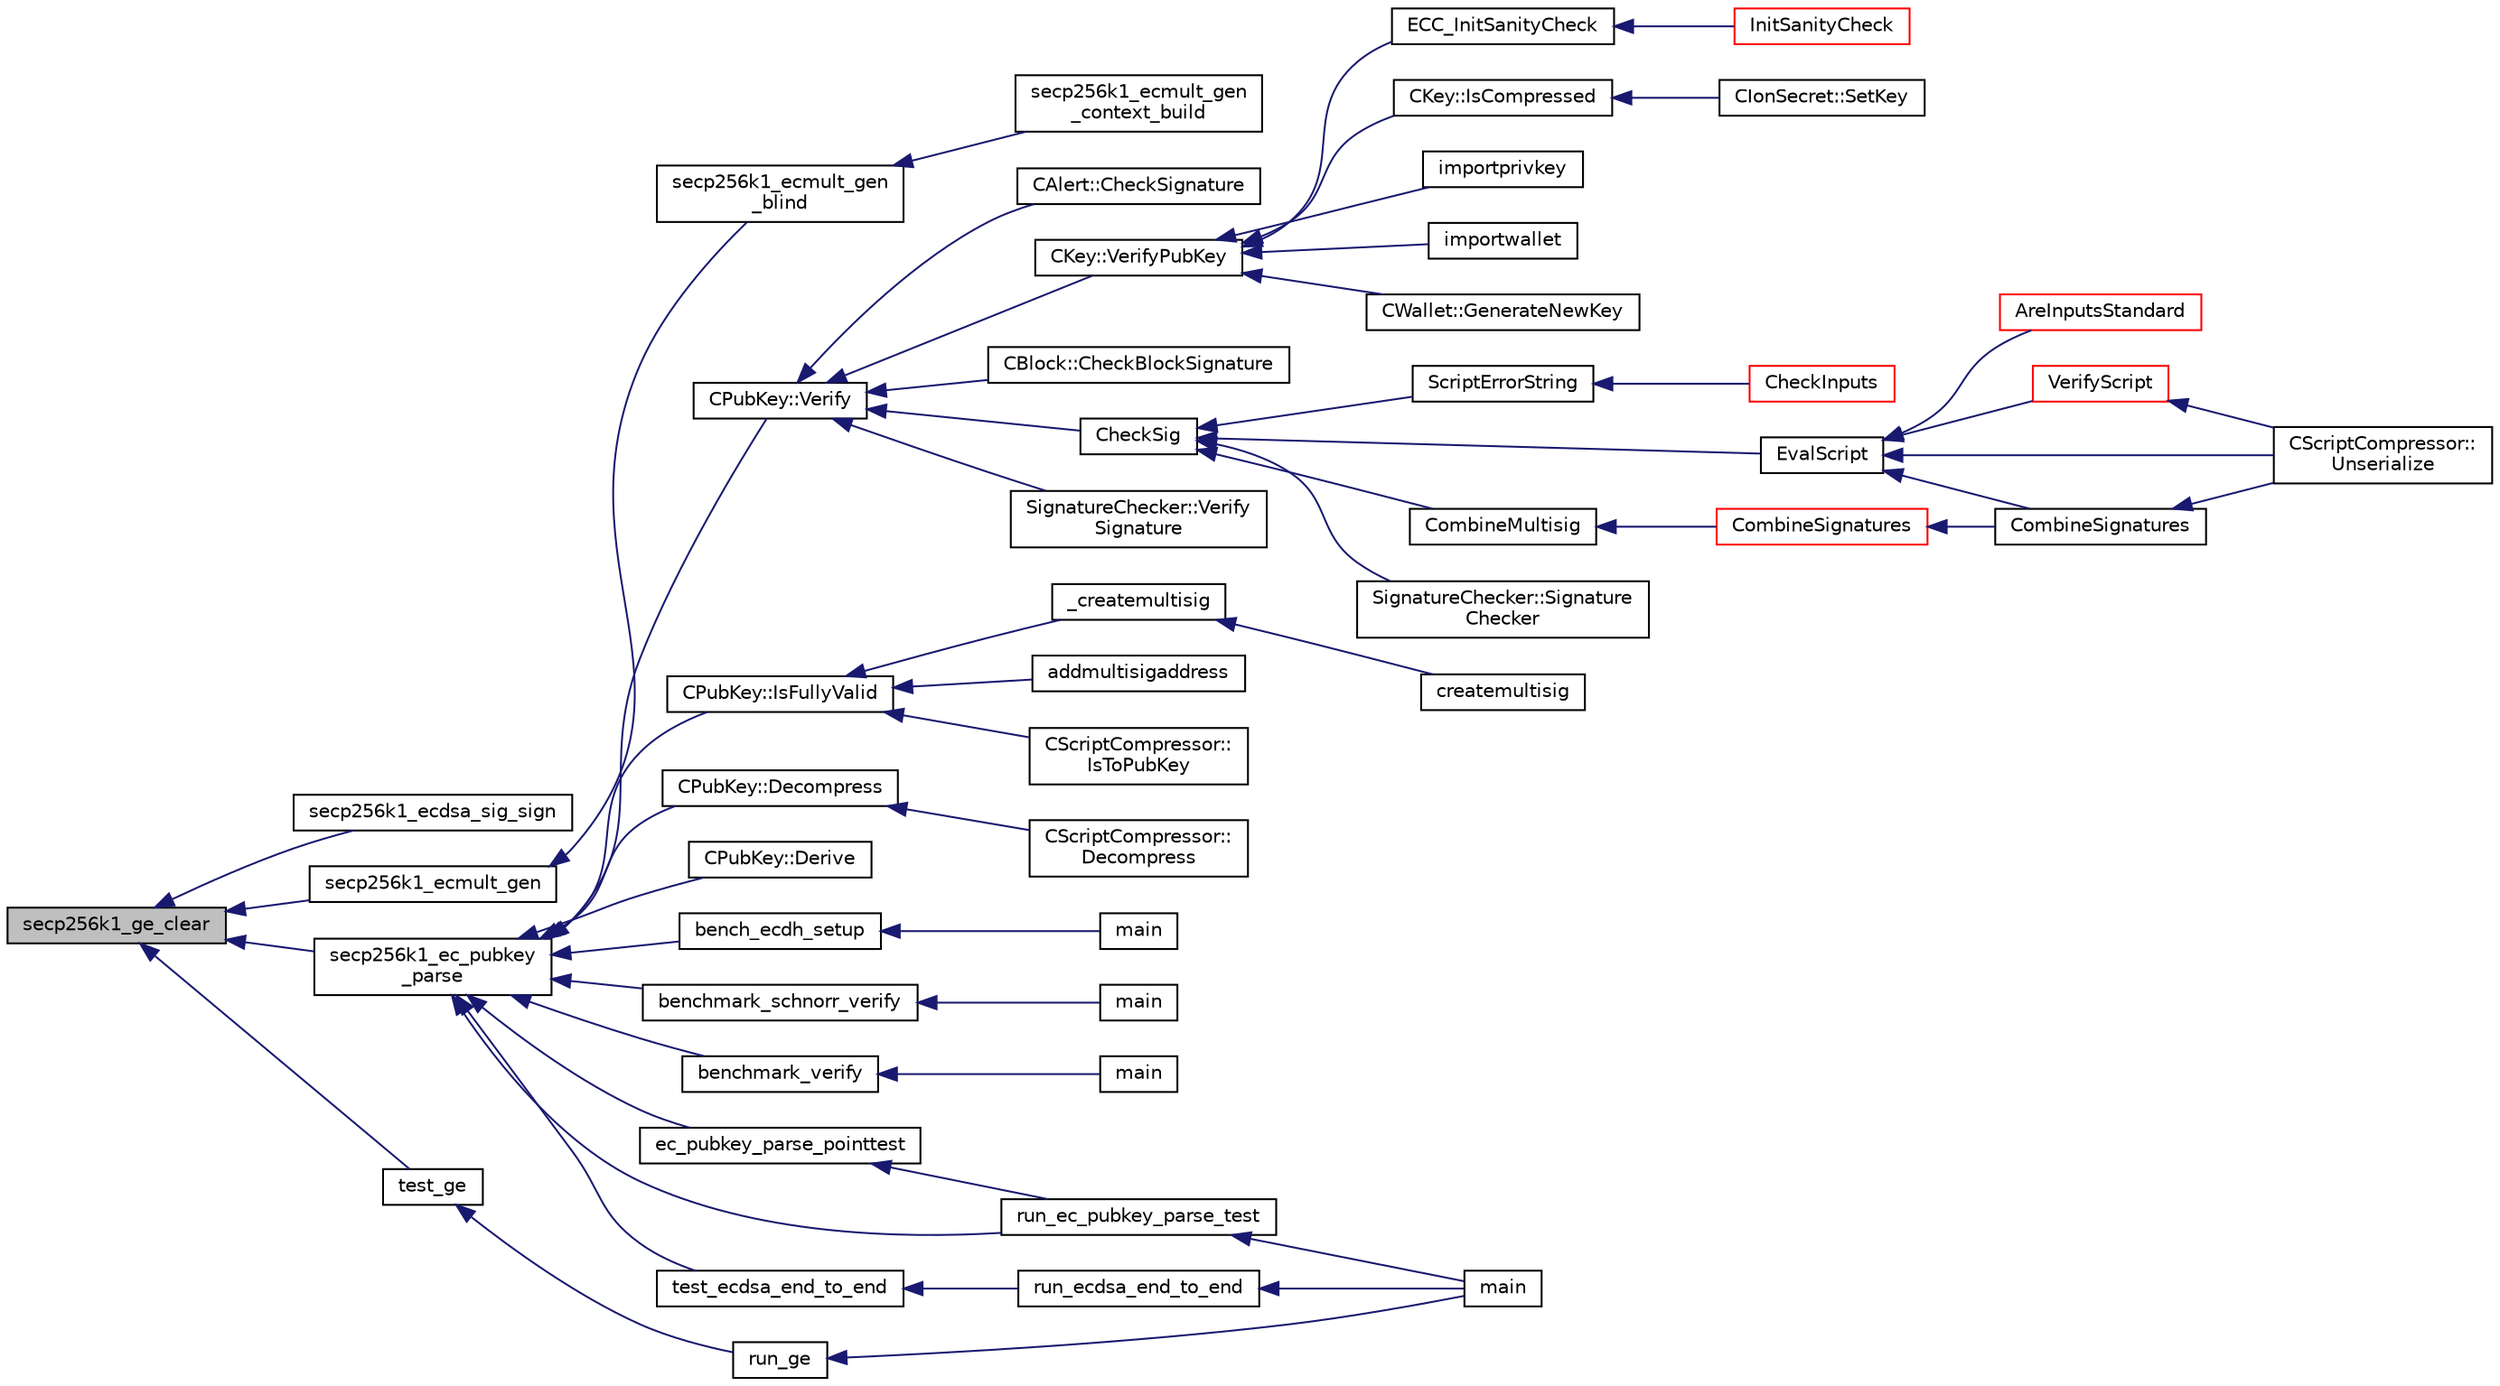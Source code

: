 digraph "secp256k1_ge_clear"
{
  edge [fontname="Helvetica",fontsize="10",labelfontname="Helvetica",labelfontsize="10"];
  node [fontname="Helvetica",fontsize="10",shape=record];
  rankdir="LR";
  Node1 [label="secp256k1_ge_clear",height=0.2,width=0.4,color="black", fillcolor="grey75", style="filled", fontcolor="black"];
  Node1 -> Node2 [dir="back",color="midnightblue",fontsize="10",style="solid",fontname="Helvetica"];
  Node2 [label="secp256k1_ecdsa_sig_sign",height=0.2,width=0.4,color="black", fillcolor="white", style="filled",URL="$d5/d27/ecdsa__impl_8h.html#a3eaa1b23550fa2ccf948e67f2c87a330"];
  Node1 -> Node3 [dir="back",color="midnightblue",fontsize="10",style="solid",fontname="Helvetica"];
  Node3 [label="secp256k1_ecmult_gen",height=0.2,width=0.4,color="black", fillcolor="white", style="filled",URL="$d9/d00/ecmult__gen__impl_8h.html#a3d28ad125fc1206272b0ecbdfdf7a8f4"];
  Node3 -> Node4 [dir="back",color="midnightblue",fontsize="10",style="solid",fontname="Helvetica"];
  Node4 [label="secp256k1_ecmult_gen\l_blind",height=0.2,width=0.4,color="black", fillcolor="white", style="filled",URL="$d9/d00/ecmult__gen__impl_8h.html#a7e41f045cb4901a4eba781966fa35abd"];
  Node4 -> Node5 [dir="back",color="midnightblue",fontsize="10",style="solid",fontname="Helvetica"];
  Node5 [label="secp256k1_ecmult_gen\l_context_build",height=0.2,width=0.4,color="black", fillcolor="white", style="filled",URL="$d9/d00/ecmult__gen__impl_8h.html#afaf90b2a6554053187cdc89df0dafd21"];
  Node1 -> Node6 [dir="back",color="midnightblue",fontsize="10",style="solid",fontname="Helvetica"];
  Node6 [label="secp256k1_ec_pubkey\l_parse",height=0.2,width=0.4,color="black", fillcolor="white", style="filled",URL="$d1/d8c/secp256k1_8c.html#a4a359778a7faf65fba9d34db17642d20",tooltip="Parse a variable-length public key into the pubkey object. "];
  Node6 -> Node7 [dir="back",color="midnightblue",fontsize="10",style="solid",fontname="Helvetica"];
  Node7 [label="CPubKey::Verify",height=0.2,width=0.4,color="black", fillcolor="white", style="filled",URL="$da/d4e/class_c_pub_key.html#a5b3fef213b227394ca9d0a1e3baa957e"];
  Node7 -> Node8 [dir="back",color="midnightblue",fontsize="10",style="solid",fontname="Helvetica"];
  Node8 [label="CAlert::CheckSignature",height=0.2,width=0.4,color="black", fillcolor="white", style="filled",URL="$db/dff/class_c_alert.html#a862d9fb7ebdfc0483b30862d2a75d527"];
  Node7 -> Node9 [dir="back",color="midnightblue",fontsize="10",style="solid",fontname="Helvetica"];
  Node9 [label="CKey::VerifyPubKey",height=0.2,width=0.4,color="black", fillcolor="white", style="filled",URL="$d2/d63/class_c_key.html#ac53425b8d0f89067bce781c485101b20",tooltip="Verify thoroughly whether a private key and a public key match. "];
  Node9 -> Node10 [dir="back",color="midnightblue",fontsize="10",style="solid",fontname="Helvetica"];
  Node10 [label="ECC_InitSanityCheck",height=0.2,width=0.4,color="black", fillcolor="white", style="filled",URL="$de/de5/key_8h.html#a55cc40f04bf887c1000667caccb0684a",tooltip="Check that required EC support is available at runtime. "];
  Node10 -> Node11 [dir="back",color="midnightblue",fontsize="10",style="solid",fontname="Helvetica"];
  Node11 [label="InitSanityCheck",height=0.2,width=0.4,color="red", fillcolor="white", style="filled",URL="$d0/dc9/init_8cpp.html#a878797b40fb8eb0d7f330a41d7742d11",tooltip="Sanity checks Ensure that Ion is running in a usable environment with all necessary library support..."];
  Node9 -> Node16 [dir="back",color="midnightblue",fontsize="10",style="solid",fontname="Helvetica"];
  Node16 [label="CKey::IsCompressed",height=0.2,width=0.4,color="black", fillcolor="white", style="filled",URL="$d2/d63/class_c_key.html#a96b017433a65335775cf3807d73f85ce"];
  Node16 -> Node17 [dir="back",color="midnightblue",fontsize="10",style="solid",fontname="Helvetica"];
  Node17 [label="CIonSecret::SetKey",height=0.2,width=0.4,color="black", fillcolor="white", style="filled",URL="$d3/d88/class_c_ion_secret.html#af28cc32f79cc793418e810e8ae12e25e"];
  Node9 -> Node18 [dir="back",color="midnightblue",fontsize="10",style="solid",fontname="Helvetica"];
  Node18 [label="importprivkey",height=0.2,width=0.4,color="black", fillcolor="white", style="filled",URL="$dc/dbf/rpcdump_8cpp.html#a3a6fdb974fce01220a895393d444e981"];
  Node9 -> Node19 [dir="back",color="midnightblue",fontsize="10",style="solid",fontname="Helvetica"];
  Node19 [label="importwallet",height=0.2,width=0.4,color="black", fillcolor="white", style="filled",URL="$dc/dbf/rpcdump_8cpp.html#a2566d5c9dd1938b74e70398cdb3ac5c1"];
  Node9 -> Node20 [dir="back",color="midnightblue",fontsize="10",style="solid",fontname="Helvetica"];
  Node20 [label="CWallet::GenerateNewKey",height=0.2,width=0.4,color="black", fillcolor="white", style="filled",URL="$d2/de5/class_c_wallet.html#a061fe7f54f80ec40f856b3e6365c2f4a"];
  Node7 -> Node21 [dir="back",color="midnightblue",fontsize="10",style="solid",fontname="Helvetica"];
  Node21 [label="CBlock::CheckBlockSignature",height=0.2,width=0.4,color="black", fillcolor="white", style="filled",URL="$d3/d51/class_c_block.html#a2ff0deeda85c23cde1a78365d6fc6c2c"];
  Node7 -> Node22 [dir="back",color="midnightblue",fontsize="10",style="solid",fontname="Helvetica"];
  Node22 [label="CheckSig",height=0.2,width=0.4,color="black", fillcolor="white", style="filled",URL="$dd/d0f/script_8cpp.html#af1a7eb0123f11ad1154249f4a4c1a9d1"];
  Node22 -> Node23 [dir="back",color="midnightblue",fontsize="10",style="solid",fontname="Helvetica"];
  Node23 [label="ScriptErrorString",height=0.2,width=0.4,color="black", fillcolor="white", style="filled",URL="$de/d7f/script_8h.html#a5a9f070c3285c528226eef27820d9aa9"];
  Node23 -> Node24 [dir="back",color="midnightblue",fontsize="10",style="solid",fontname="Helvetica"];
  Node24 [label="CheckInputs",height=0.2,width=0.4,color="red", fillcolor="white", style="filled",URL="$dd/d7d/validation_8cpp.html#a48897c72856156ef5606fc27fe1954f3",tooltip="Check whether all inputs of this transaction are valid (no double spends, scripts & sigs..."];
  Node22 -> Node52 [dir="back",color="midnightblue",fontsize="10",style="solid",fontname="Helvetica"];
  Node52 [label="EvalScript",height=0.2,width=0.4,color="black", fillcolor="white", style="filled",URL="$de/d7f/script_8h.html#a7f55c113b0164f50f214d94996b6b02a"];
  Node52 -> Node53 [dir="back",color="midnightblue",fontsize="10",style="solid",fontname="Helvetica"];
  Node53 [label="AreInputsStandard",height=0.2,width=0.4,color="red", fillcolor="white", style="filled",URL="$d4/dbf/main_8h.html#a29901e539b487e09c90ff90c7560bd9d",tooltip="Check for standard transaction types. "];
  Node52 -> Node127 [dir="back",color="midnightblue",fontsize="10",style="solid",fontname="Helvetica"];
  Node127 [label="VerifyScript",height=0.2,width=0.4,color="red", fillcolor="white", style="filled",URL="$de/d7f/script_8h.html#a995f521b6ca4a8bfbd02d4cfe226feb6"];
  Node127 -> Node132 [dir="back",color="midnightblue",fontsize="10",style="solid",fontname="Helvetica"];
  Node132 [label="CScriptCompressor::\lUnserialize",height=0.2,width=0.4,color="black", fillcolor="white", style="filled",URL="$d3/dfb/class_c_script_compressor.html#a016fa6e3d2735d95fcf773271da073d5"];
  Node52 -> Node188 [dir="back",color="midnightblue",fontsize="10",style="solid",fontname="Helvetica"];
  Node188 [label="CombineSignatures",height=0.2,width=0.4,color="black", fillcolor="white", style="filled",URL="$de/d7f/script_8h.html#af2e061fe8f5ec7708f28db4628ff5c10"];
  Node188 -> Node132 [dir="back",color="midnightblue",fontsize="10",style="solid",fontname="Helvetica"];
  Node52 -> Node132 [dir="back",color="midnightblue",fontsize="10",style="solid",fontname="Helvetica"];
  Node22 -> Node189 [dir="back",color="midnightblue",fontsize="10",style="solid",fontname="Helvetica"];
  Node189 [label="CombineMultisig",height=0.2,width=0.4,color="black", fillcolor="white", style="filled",URL="$dd/d0f/script_8cpp.html#a1d62cd216f093d9e80a7e34d8b866021"];
  Node189 -> Node190 [dir="back",color="midnightblue",fontsize="10",style="solid",fontname="Helvetica"];
  Node190 [label="CombineSignatures",height=0.2,width=0.4,color="red", fillcolor="white", style="filled",URL="$dd/d0f/script_8cpp.html#a79ba74edb86e8e00eef84202dd5dea43"];
  Node190 -> Node188 [dir="back",color="midnightblue",fontsize="10",style="solid",fontname="Helvetica"];
  Node22 -> Node191 [dir="back",color="midnightblue",fontsize="10",style="solid",fontname="Helvetica"];
  Node191 [label="SignatureChecker::Signature\lChecker",height=0.2,width=0.4,color="black", fillcolor="white", style="filled",URL="$da/d89/class_signature_checker.html#a698e6832345449c494a12960f173d6a1"];
  Node7 -> Node192 [dir="back",color="midnightblue",fontsize="10",style="solid",fontname="Helvetica"];
  Node192 [label="SignatureChecker::Verify\lSignature",height=0.2,width=0.4,color="black", fillcolor="white", style="filled",URL="$da/d89/class_signature_checker.html#aa1f885f5d1c0299de96e3f1a12f6a9e7"];
  Node6 -> Node193 [dir="back",color="midnightblue",fontsize="10",style="solid",fontname="Helvetica"];
  Node193 [label="CPubKey::IsFullyValid",height=0.2,width=0.4,color="black", fillcolor="white", style="filled",URL="$da/d4e/class_c_pub_key.html#a69d8d49962240a5696410229dd83c93e"];
  Node193 -> Node194 [dir="back",color="midnightblue",fontsize="10",style="solid",fontname="Helvetica"];
  Node194 [label="_createmultisig",height=0.2,width=0.4,color="black", fillcolor="white", style="filled",URL="$df/d1d/rpcwallet_8cpp.html#aca53a9372c92e81fc665cbdeb8fcdbc5"];
  Node194 -> Node195 [dir="back",color="midnightblue",fontsize="10",style="solid",fontname="Helvetica"];
  Node195 [label="createmultisig",height=0.2,width=0.4,color="black", fillcolor="white", style="filled",URL="$df/d1d/rpcwallet_8cpp.html#a10f145bcadd06025abb3b065e2fa7a84"];
  Node193 -> Node196 [dir="back",color="midnightblue",fontsize="10",style="solid",fontname="Helvetica"];
  Node196 [label="addmultisigaddress",height=0.2,width=0.4,color="black", fillcolor="white", style="filled",URL="$df/d1d/rpcwallet_8cpp.html#a01e8a83cbd4209f10c71719383d7ca2d"];
  Node193 -> Node197 [dir="back",color="midnightblue",fontsize="10",style="solid",fontname="Helvetica"];
  Node197 [label="CScriptCompressor::\lIsToPubKey",height=0.2,width=0.4,color="black", fillcolor="white", style="filled",URL="$d3/dfb/class_c_script_compressor.html#a19a67455a106e2e0528bc97cb60d2391"];
  Node6 -> Node198 [dir="back",color="midnightblue",fontsize="10",style="solid",fontname="Helvetica"];
  Node198 [label="CPubKey::Decompress",height=0.2,width=0.4,color="black", fillcolor="white", style="filled",URL="$da/d4e/class_c_pub_key.html#a572689418fecf47b300a11519bc3da36"];
  Node198 -> Node199 [dir="back",color="midnightblue",fontsize="10",style="solid",fontname="Helvetica"];
  Node199 [label="CScriptCompressor::\lDecompress",height=0.2,width=0.4,color="black", fillcolor="white", style="filled",URL="$d3/dfb/class_c_script_compressor.html#a1feb663ddab3a45218c7cb02f2a25717"];
  Node6 -> Node200 [dir="back",color="midnightblue",fontsize="10",style="solid",fontname="Helvetica"];
  Node200 [label="CPubKey::Derive",height=0.2,width=0.4,color="black", fillcolor="white", style="filled",URL="$da/d4e/class_c_pub_key.html#a6e70269c1be731ace2fce8bfba9a0c36"];
  Node6 -> Node201 [dir="back",color="midnightblue",fontsize="10",style="solid",fontname="Helvetica"];
  Node201 [label="bench_ecdh_setup",height=0.2,width=0.4,color="black", fillcolor="white", style="filled",URL="$da/d1c/bench__ecdh_8c.html#a2afcc388be168d338b21eb22c4991df0"];
  Node201 -> Node202 [dir="back",color="midnightblue",fontsize="10",style="solid",fontname="Helvetica"];
  Node202 [label="main",height=0.2,width=0.4,color="black", fillcolor="white", style="filled",URL="$da/d1c/bench__ecdh_8c.html#a840291bc02cba5474a4cb46a9b9566fe"];
  Node6 -> Node203 [dir="back",color="midnightblue",fontsize="10",style="solid",fontname="Helvetica"];
  Node203 [label="benchmark_schnorr_verify",height=0.2,width=0.4,color="black", fillcolor="white", style="filled",URL="$d0/df4/bench__schnorr__verify_8c.html#a45550cf8aad65472340a81f6f05c6546"];
  Node203 -> Node204 [dir="back",color="midnightblue",fontsize="10",style="solid",fontname="Helvetica"];
  Node204 [label="main",height=0.2,width=0.4,color="black", fillcolor="white", style="filled",URL="$d0/df4/bench__schnorr__verify_8c.html#a840291bc02cba5474a4cb46a9b9566fe"];
  Node6 -> Node205 [dir="back",color="midnightblue",fontsize="10",style="solid",fontname="Helvetica"];
  Node205 [label="benchmark_verify",height=0.2,width=0.4,color="black", fillcolor="white", style="filled",URL="$dd/d4a/bench__verify_8c.html#aad3aa8194973c32b12fa5d7eb1b0a462"];
  Node205 -> Node206 [dir="back",color="midnightblue",fontsize="10",style="solid",fontname="Helvetica"];
  Node206 [label="main",height=0.2,width=0.4,color="black", fillcolor="white", style="filled",URL="$dd/d4a/bench__verify_8c.html#a840291bc02cba5474a4cb46a9b9566fe"];
  Node6 -> Node207 [dir="back",color="midnightblue",fontsize="10",style="solid",fontname="Helvetica"];
  Node207 [label="ec_pubkey_parse_pointtest",height=0.2,width=0.4,color="black", fillcolor="white", style="filled",URL="$d5/d7f/tests_8c.html#ab33610b81949f135f12a8f2aab3dc192"];
  Node207 -> Node208 [dir="back",color="midnightblue",fontsize="10",style="solid",fontname="Helvetica"];
  Node208 [label="run_ec_pubkey_parse_test",height=0.2,width=0.4,color="black", fillcolor="white", style="filled",URL="$d5/d7f/tests_8c.html#a24bd2af11fcef9c3f2abb62862d6fe97"];
  Node208 -> Node209 [dir="back",color="midnightblue",fontsize="10",style="solid",fontname="Helvetica"];
  Node209 [label="main",height=0.2,width=0.4,color="black", fillcolor="white", style="filled",URL="$d5/d7f/tests_8c.html#a3c04138a5bfe5d72780bb7e82a18e627"];
  Node6 -> Node208 [dir="back",color="midnightblue",fontsize="10",style="solid",fontname="Helvetica"];
  Node6 -> Node210 [dir="back",color="midnightblue",fontsize="10",style="solid",fontname="Helvetica"];
  Node210 [label="test_ecdsa_end_to_end",height=0.2,width=0.4,color="black", fillcolor="white", style="filled",URL="$d5/d7f/tests_8c.html#a3fc9dc1908215215a68690ea1bfa8bcd"];
  Node210 -> Node211 [dir="back",color="midnightblue",fontsize="10",style="solid",fontname="Helvetica"];
  Node211 [label="run_ecdsa_end_to_end",height=0.2,width=0.4,color="black", fillcolor="white", style="filled",URL="$d5/d7f/tests_8c.html#ab05096657be701bf9ca8616475bb9491"];
  Node211 -> Node209 [dir="back",color="midnightblue",fontsize="10",style="solid",fontname="Helvetica"];
  Node1 -> Node212 [dir="back",color="midnightblue",fontsize="10",style="solid",fontname="Helvetica"];
  Node212 [label="test_ge",height=0.2,width=0.4,color="black", fillcolor="white", style="filled",URL="$d5/d7f/tests_8c.html#a3084bb11900a5e4d33115904d0ceb847"];
  Node212 -> Node213 [dir="back",color="midnightblue",fontsize="10",style="solid",fontname="Helvetica"];
  Node213 [label="run_ge",height=0.2,width=0.4,color="black", fillcolor="white", style="filled",URL="$d5/d7f/tests_8c.html#aa7ad70a73e9a44f0b9486ffe6f46ca39"];
  Node213 -> Node209 [dir="back",color="midnightblue",fontsize="10",style="solid",fontname="Helvetica"];
}
